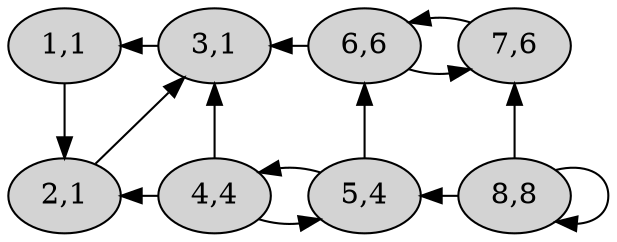     digraph {
        node[label=""]
        1 [label="1,1",style=filled]
        2 [label="2,1",style=filled]
        3 [label="3,1",style=filled]
        4 [label="4,4",style=filled]
        5 [label="5,4",style=filled]
        6 [label="6,6",style=filled]
        7 [label="7,6",style=filled]
        8 [label="8,8",style=filled]
        1 -> 2
        2 -> 3
        1 -> 3 [dir=back]
        2 -> 4 [dir=back]
        4 -> 3
        4 -> 5
        5 -> 4 
        5 -> 6
        3 -> 6 [dir=back]
        6 -> 7
        7 -> 6
        5 -> 8 [dir=back]
        8 -> 7
        8 -> 8
        {rank=same; 1 3 6 7}
        {rank=same; 2 4 5 8}
    }
